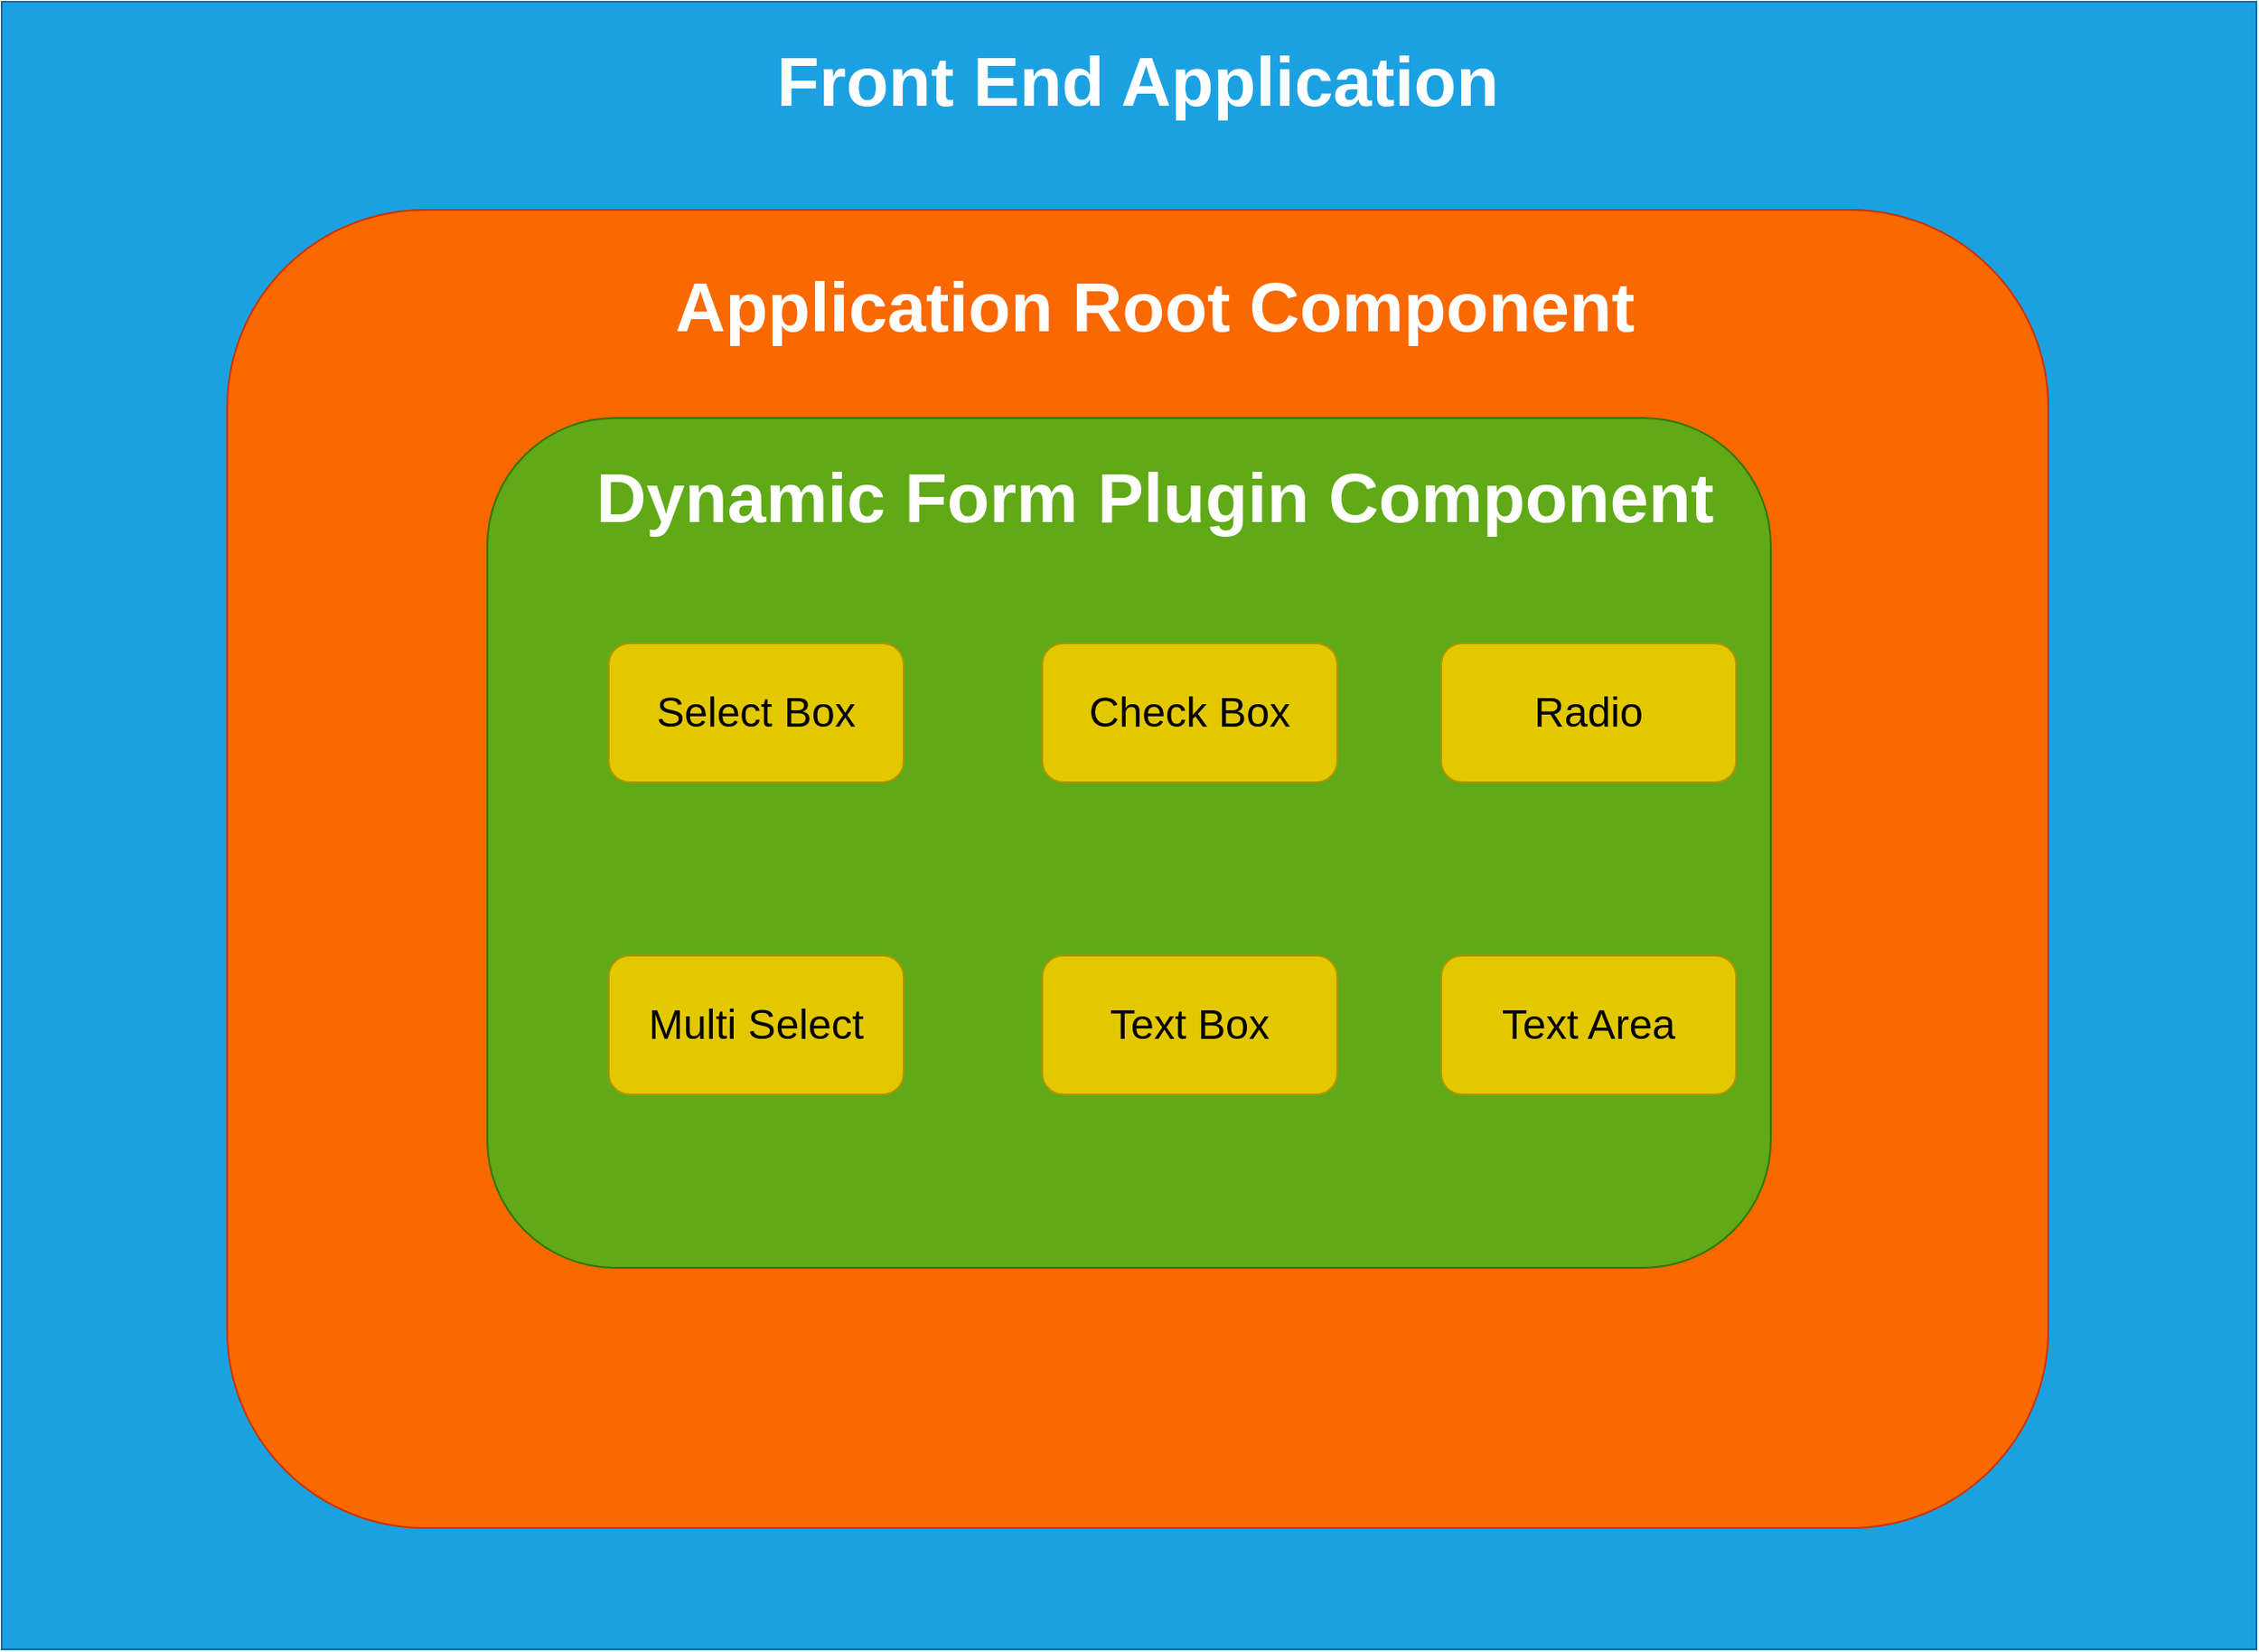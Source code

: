 <mxfile version="21.1.1" type="github">
  <diagram name="Page-1" id="7a6c530e-6e37-e111-ec74-82921da8cc10">
    <mxGraphModel dx="2229" dy="1189" grid="1" gridSize="10" guides="1" tooltips="1" connect="1" arrows="1" fold="1" page="1" pageScale="1.5" pageWidth="1169" pageHeight="826" background="#FFFFFF" math="0" shadow="0">
      <root>
        <mxCell id="0" style=";html=1;" />
        <mxCell id="1" style=";html=1;" parent="0" />
        <mxCell id="JD7Gm_CG1jl6nIxou-Iz-1" value="" style="rounded=0;whiteSpace=wrap;html=1;fillColor=#1ba1e2;strokeColor=#006EAF;fontColor=#ffffff;" vertex="1" parent="1">
          <mxGeometry x="210" y="100" width="1300" height="950" as="geometry" />
        </mxCell>
        <mxCell id="JD7Gm_CG1jl6nIxou-Iz-2" value="" style="rounded=1;whiteSpace=wrap;html=1;fillColor=#fa6800;strokeColor=#C73500;fontColor=#000000;" vertex="1" parent="1">
          <mxGeometry x="340" y="220" width="1050" height="760" as="geometry" />
        </mxCell>
        <mxCell id="JD7Gm_CG1jl6nIxou-Iz-3" value="" style="rounded=0;whiteSpace=wrap;html=1;" vertex="1" parent="1">
          <mxGeometry x="1040" y="440" width="120" height="60" as="geometry" />
        </mxCell>
        <mxCell id="JD7Gm_CG1jl6nIxou-Iz-4" value="" style="rounded=1;whiteSpace=wrap;html=1;glass=0;shadow=0;fillColor=#60a917;fontColor=#ffffff;strokeColor=#2D7600;" vertex="1" parent="1">
          <mxGeometry x="490" y="340" width="740" height="490" as="geometry" />
        </mxCell>
        <mxCell id="JD7Gm_CG1jl6nIxou-Iz-8" value="&lt;h1&gt;&lt;font color=&quot;#ffffff&quot; style=&quot;font-size: 40px;&quot;&gt;Front End Application&lt;/font&gt;&lt;/h1&gt;" style="text;strokeColor=none;align=center;fillColor=none;html=1;verticalAlign=middle;whiteSpace=wrap;rounded=0;" vertex="1" parent="1">
          <mxGeometry x="220" y="130" width="1290" height="30" as="geometry" />
        </mxCell>
        <mxCell id="JD7Gm_CG1jl6nIxou-Iz-9" value="&lt;h1&gt;&lt;font color=&quot;#ffffff&quot; style=&quot;font-size: 40px;&quot;&gt;Application Root Component&lt;/font&gt;&lt;/h1&gt;" style="text;strokeColor=none;align=center;fillColor=none;html=1;verticalAlign=middle;whiteSpace=wrap;rounded=0;" vertex="1" parent="1">
          <mxGeometry x="380" y="260" width="990" height="30" as="geometry" />
        </mxCell>
        <mxCell id="JD7Gm_CG1jl6nIxou-Iz-10" value="&lt;h1&gt;&lt;font color=&quot;#ffffff&quot;&gt;&lt;span style=&quot;font-size: 40px;&quot;&gt;Dynamic Form Plugin Component&lt;/span&gt;&lt;/font&gt;&lt;/h1&gt;" style="text;strokeColor=none;align=center;fillColor=none;html=1;verticalAlign=middle;whiteSpace=wrap;rounded=0;" vertex="1" parent="1">
          <mxGeometry x="380" y="370" width="990" height="30" as="geometry" />
        </mxCell>
        <mxCell id="JD7Gm_CG1jl6nIxou-Iz-11" value="&lt;font style=&quot;font-size: 24px;&quot;&gt;Select Box&lt;/font&gt;" style="rounded=1;whiteSpace=wrap;html=1;fillColor=#e3c800;fontColor=#000000;strokeColor=#B09500;" vertex="1" parent="1">
          <mxGeometry x="560" y="470" width="170" height="80" as="geometry" />
        </mxCell>
        <mxCell id="JD7Gm_CG1jl6nIxou-Iz-12" value="&lt;font style=&quot;font-size: 24px;&quot;&gt;Check Box&lt;/font&gt;" style="rounded=1;whiteSpace=wrap;html=1;fillColor=#e3c800;fontColor=#000000;strokeColor=#B09500;" vertex="1" parent="1">
          <mxGeometry x="810" y="470" width="170" height="80" as="geometry" />
        </mxCell>
        <mxCell id="JD7Gm_CG1jl6nIxou-Iz-13" value="Radio" style="rounded=1;whiteSpace=wrap;html=1;fillColor=#e3c800;fontColor=#000000;strokeColor=#B09500;fontSize=24;" vertex="1" parent="1">
          <mxGeometry x="1040" y="470" width="170" height="80" as="geometry" />
        </mxCell>
        <mxCell id="JD7Gm_CG1jl6nIxou-Iz-14" value="Multi Select" style="rounded=1;whiteSpace=wrap;html=1;fillColor=#e3c800;fontColor=#000000;strokeColor=#B09500;fontSize=24;" vertex="1" parent="1">
          <mxGeometry x="560" y="650" width="170" height="80" as="geometry" />
        </mxCell>
        <mxCell id="JD7Gm_CG1jl6nIxou-Iz-15" value="Text Box" style="rounded=1;whiteSpace=wrap;html=1;fillColor=#e3c800;fontColor=#000000;strokeColor=#B09500;fontSize=24;" vertex="1" parent="1">
          <mxGeometry x="810" y="650" width="170" height="80" as="geometry" />
        </mxCell>
        <mxCell id="JD7Gm_CG1jl6nIxou-Iz-16" value="Text Area" style="rounded=1;whiteSpace=wrap;html=1;fillColor=#e3c800;fontColor=#000000;strokeColor=#B09500;fontSize=24;" vertex="1" parent="1">
          <mxGeometry x="1040" y="650" width="170" height="80" as="geometry" />
        </mxCell>
      </root>
    </mxGraphModel>
  </diagram>
</mxfile>
